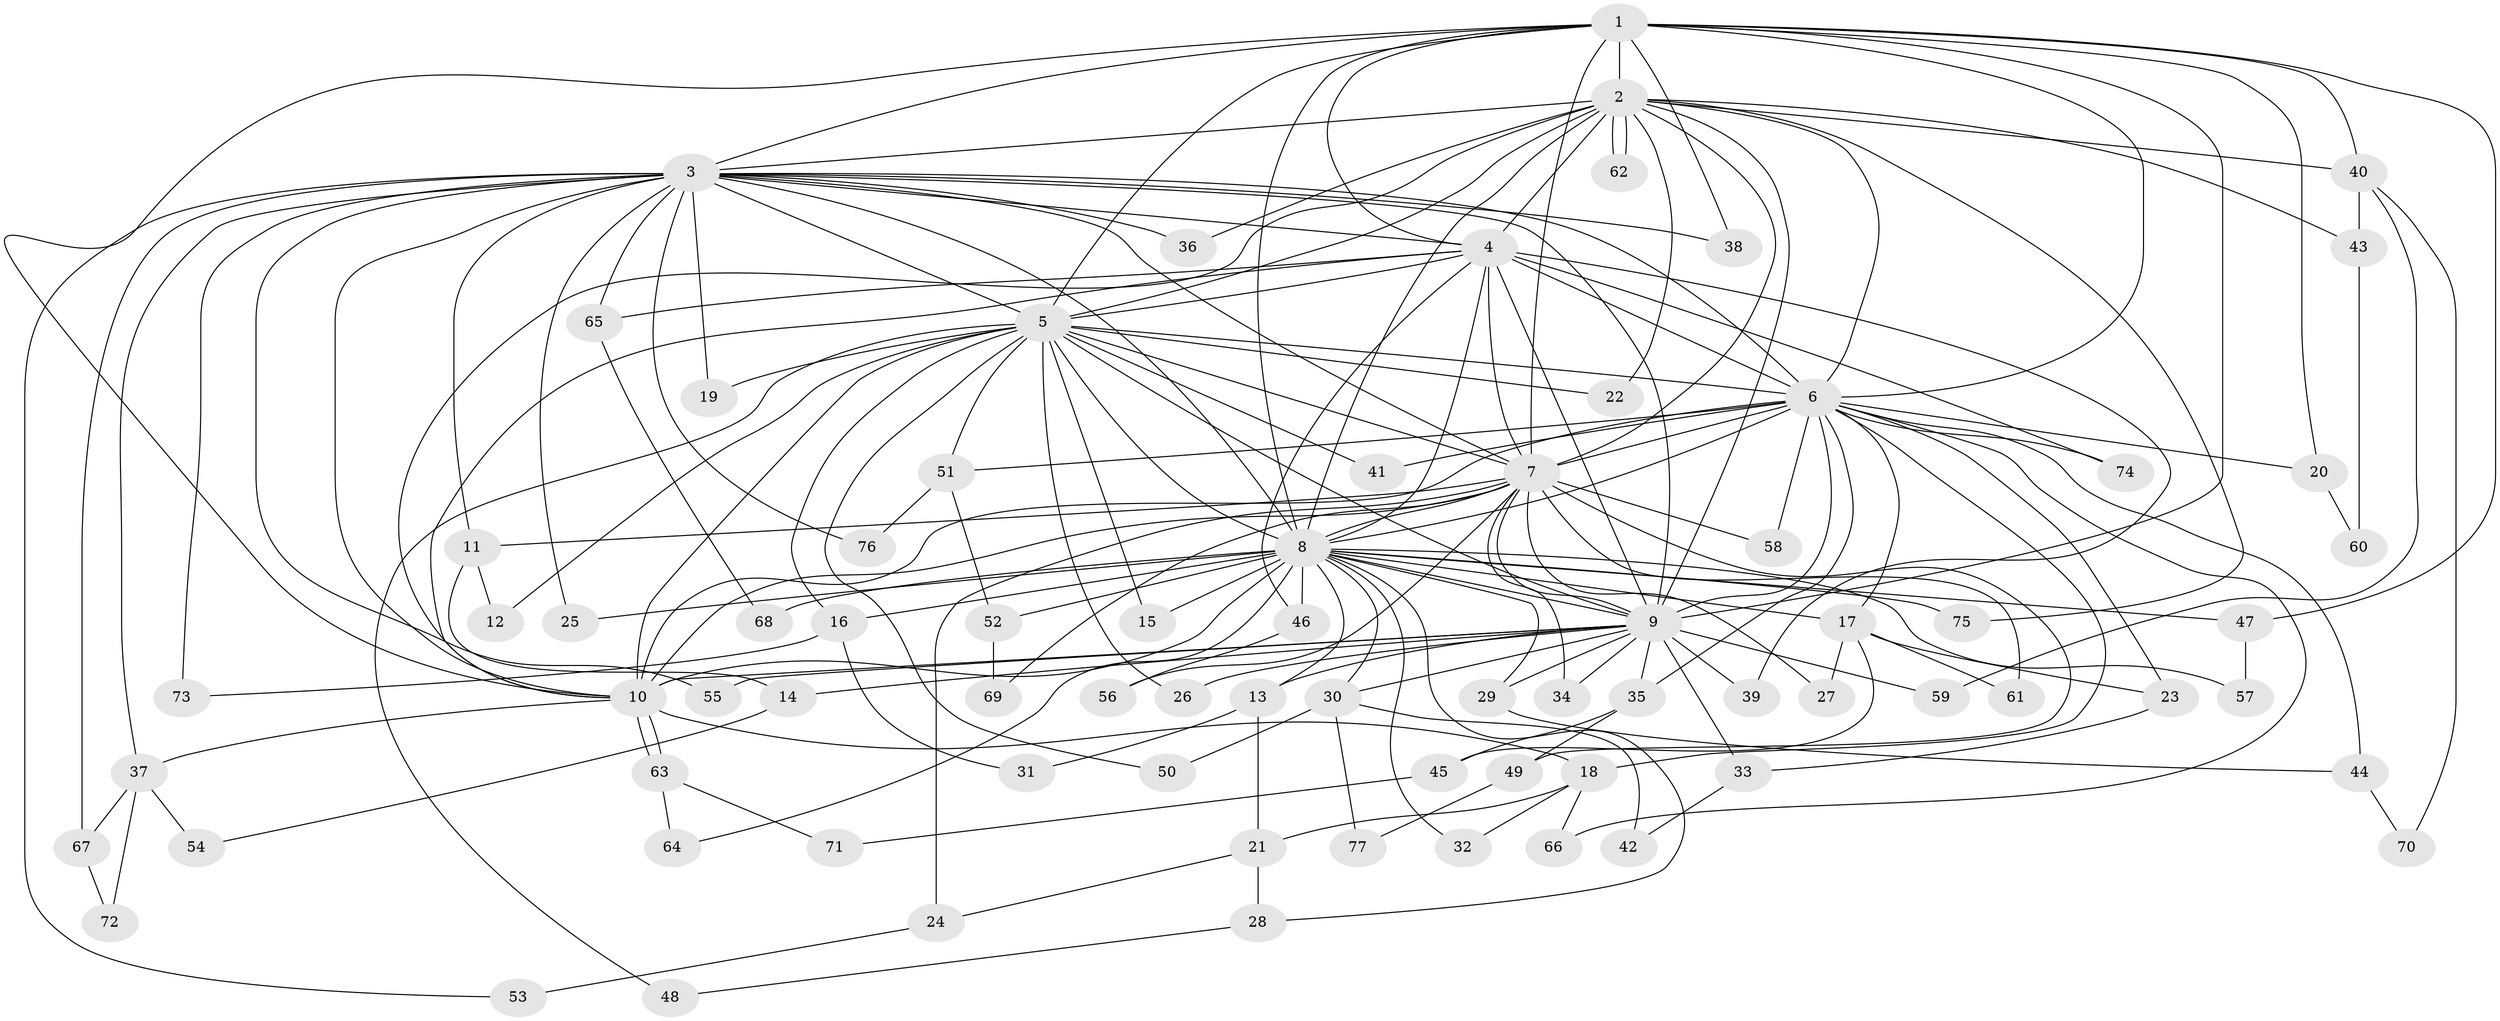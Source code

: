 // coarse degree distribution, {12: 0.03571428571428571, 13: 0.03571428571428571, 22: 0.017857142857142856, 18: 0.03571428571428571, 16: 0.017857142857142856, 15: 0.017857142857142856, 24: 0.017857142857142856, 2: 0.4642857142857143, 6: 0.03571428571428571, 3: 0.17857142857142858, 4: 0.017857142857142856, 5: 0.10714285714285714, 1: 0.017857142857142856}
// Generated by graph-tools (version 1.1) at 2025/51/02/27/25 19:51:52]
// undirected, 77 vertices, 179 edges
graph export_dot {
graph [start="1"]
  node [color=gray90,style=filled];
  1;
  2;
  3;
  4;
  5;
  6;
  7;
  8;
  9;
  10;
  11;
  12;
  13;
  14;
  15;
  16;
  17;
  18;
  19;
  20;
  21;
  22;
  23;
  24;
  25;
  26;
  27;
  28;
  29;
  30;
  31;
  32;
  33;
  34;
  35;
  36;
  37;
  38;
  39;
  40;
  41;
  42;
  43;
  44;
  45;
  46;
  47;
  48;
  49;
  50;
  51;
  52;
  53;
  54;
  55;
  56;
  57;
  58;
  59;
  60;
  61;
  62;
  63;
  64;
  65;
  66;
  67;
  68;
  69;
  70;
  71;
  72;
  73;
  74;
  75;
  76;
  77;
  1 -- 2;
  1 -- 3;
  1 -- 4;
  1 -- 5;
  1 -- 6;
  1 -- 7;
  1 -- 8;
  1 -- 9;
  1 -- 10;
  1 -- 20;
  1 -- 38;
  1 -- 40;
  1 -- 47;
  2 -- 3;
  2 -- 4;
  2 -- 5;
  2 -- 6;
  2 -- 7;
  2 -- 8;
  2 -- 9;
  2 -- 10;
  2 -- 22;
  2 -- 36;
  2 -- 40;
  2 -- 43;
  2 -- 62;
  2 -- 62;
  2 -- 75;
  3 -- 4;
  3 -- 5;
  3 -- 6;
  3 -- 7;
  3 -- 8;
  3 -- 9;
  3 -- 10;
  3 -- 11;
  3 -- 19;
  3 -- 25;
  3 -- 36;
  3 -- 37;
  3 -- 38;
  3 -- 53;
  3 -- 55;
  3 -- 65;
  3 -- 67;
  3 -- 73;
  3 -- 76;
  4 -- 5;
  4 -- 6;
  4 -- 7;
  4 -- 8;
  4 -- 9;
  4 -- 10;
  4 -- 39;
  4 -- 46;
  4 -- 65;
  4 -- 74;
  5 -- 6;
  5 -- 7;
  5 -- 8;
  5 -- 9;
  5 -- 10;
  5 -- 12;
  5 -- 15;
  5 -- 16;
  5 -- 19;
  5 -- 22;
  5 -- 26;
  5 -- 41;
  5 -- 48;
  5 -- 50;
  5 -- 51;
  6 -- 7;
  6 -- 8;
  6 -- 9;
  6 -- 10;
  6 -- 17;
  6 -- 18;
  6 -- 20;
  6 -- 23;
  6 -- 35;
  6 -- 41;
  6 -- 44;
  6 -- 51;
  6 -- 58;
  6 -- 66;
  6 -- 74;
  7 -- 8;
  7 -- 9;
  7 -- 10;
  7 -- 11;
  7 -- 24;
  7 -- 27;
  7 -- 34;
  7 -- 49;
  7 -- 56;
  7 -- 58;
  7 -- 61;
  7 -- 69;
  8 -- 9;
  8 -- 10;
  8 -- 13;
  8 -- 15;
  8 -- 16;
  8 -- 17;
  8 -- 25;
  8 -- 28;
  8 -- 29;
  8 -- 30;
  8 -- 32;
  8 -- 46;
  8 -- 47;
  8 -- 52;
  8 -- 57;
  8 -- 64;
  8 -- 68;
  8 -- 75;
  9 -- 10;
  9 -- 13;
  9 -- 14;
  9 -- 26;
  9 -- 29;
  9 -- 30;
  9 -- 33;
  9 -- 34;
  9 -- 35;
  9 -- 39;
  9 -- 55;
  9 -- 59;
  10 -- 18;
  10 -- 37;
  10 -- 63;
  10 -- 63;
  11 -- 12;
  11 -- 14;
  13 -- 21;
  13 -- 31;
  14 -- 54;
  16 -- 31;
  16 -- 73;
  17 -- 23;
  17 -- 27;
  17 -- 45;
  17 -- 61;
  18 -- 21;
  18 -- 32;
  18 -- 66;
  20 -- 60;
  21 -- 24;
  21 -- 28;
  23 -- 33;
  24 -- 53;
  28 -- 48;
  29 -- 44;
  30 -- 42;
  30 -- 50;
  30 -- 77;
  33 -- 42;
  35 -- 45;
  35 -- 49;
  37 -- 54;
  37 -- 67;
  37 -- 72;
  40 -- 43;
  40 -- 59;
  40 -- 70;
  43 -- 60;
  44 -- 70;
  45 -- 71;
  46 -- 56;
  47 -- 57;
  49 -- 77;
  51 -- 52;
  51 -- 76;
  52 -- 69;
  63 -- 64;
  63 -- 71;
  65 -- 68;
  67 -- 72;
}
